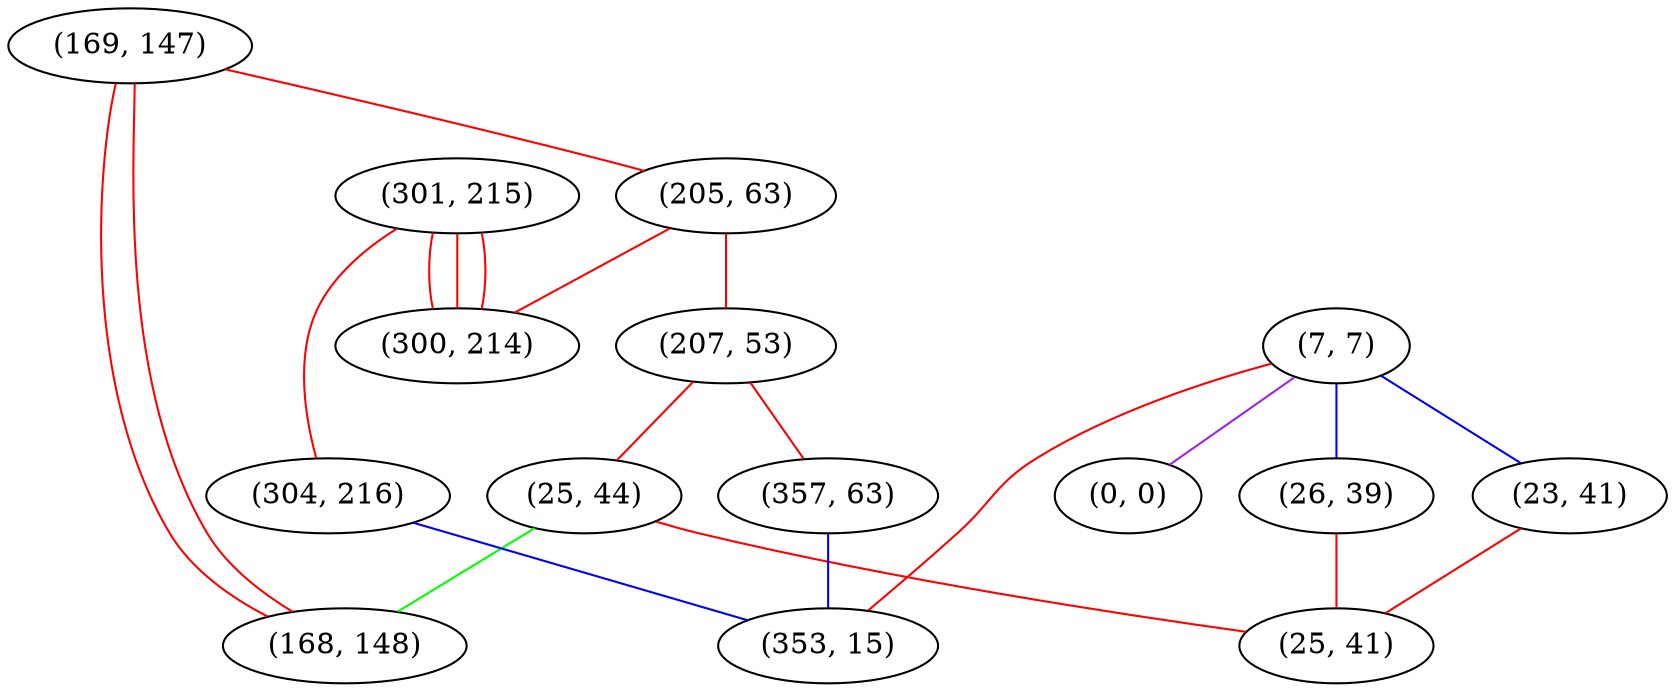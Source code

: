 graph "" {
"(301, 215)";
"(169, 147)";
"(205, 63)";
"(207, 53)";
"(7, 7)";
"(25, 44)";
"(168, 148)";
"(300, 214)";
"(357, 63)";
"(304, 216)";
"(26, 39)";
"(0, 0)";
"(23, 41)";
"(25, 41)";
"(353, 15)";
"(301, 215)" -- "(304, 216)"  [color=red, key=0, weight=1];
"(301, 215)" -- "(300, 214)"  [color=red, key=0, weight=1];
"(301, 215)" -- "(300, 214)"  [color=red, key=1, weight=1];
"(301, 215)" -- "(300, 214)"  [color=red, key=2, weight=1];
"(169, 147)" -- "(205, 63)"  [color=red, key=0, weight=1];
"(169, 147)" -- "(168, 148)"  [color=red, key=0, weight=1];
"(169, 147)" -- "(168, 148)"  [color=red, key=1, weight=1];
"(205, 63)" -- "(207, 53)"  [color=red, key=0, weight=1];
"(205, 63)" -- "(300, 214)"  [color=red, key=0, weight=1];
"(207, 53)" -- "(357, 63)"  [color=red, key=0, weight=1];
"(207, 53)" -- "(25, 44)"  [color=red, key=0, weight=1];
"(7, 7)" -- "(23, 41)"  [color=blue, key=0, weight=3];
"(7, 7)" -- "(26, 39)"  [color=blue, key=0, weight=3];
"(7, 7)" -- "(0, 0)"  [color=purple, key=0, weight=4];
"(7, 7)" -- "(353, 15)"  [color=red, key=0, weight=1];
"(25, 44)" -- "(25, 41)"  [color=red, key=0, weight=1];
"(25, 44)" -- "(168, 148)"  [color=green, key=0, weight=2];
"(357, 63)" -- "(353, 15)"  [color=blue, key=0, weight=3];
"(304, 216)" -- "(353, 15)"  [color=blue, key=0, weight=3];
"(26, 39)" -- "(25, 41)"  [color=red, key=0, weight=1];
"(23, 41)" -- "(25, 41)"  [color=red, key=0, weight=1];
}
